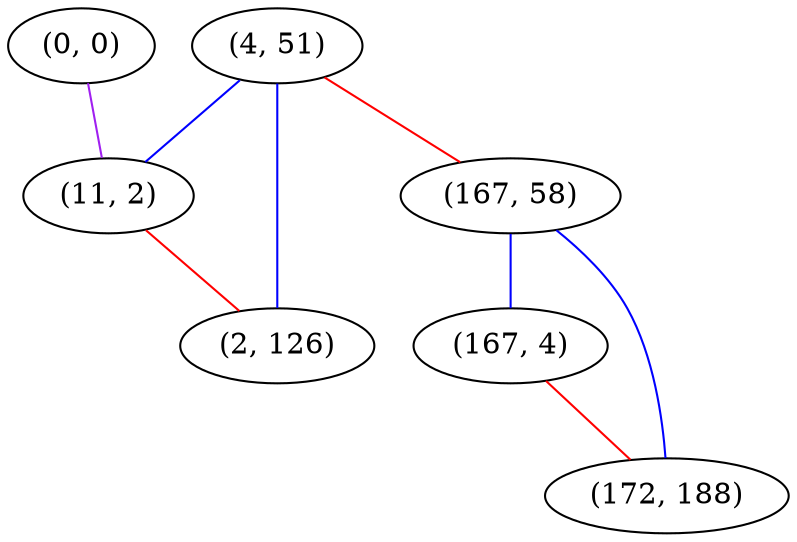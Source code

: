 graph "" {
"(0, 0)";
"(4, 51)";
"(167, 58)";
"(11, 2)";
"(2, 126)";
"(167, 4)";
"(172, 188)";
"(0, 0)" -- "(11, 2)"  [color=purple, key=0, weight=4];
"(4, 51)" -- "(11, 2)"  [color=blue, key=0, weight=3];
"(4, 51)" -- "(2, 126)"  [color=blue, key=0, weight=3];
"(4, 51)" -- "(167, 58)"  [color=red, key=0, weight=1];
"(167, 58)" -- "(167, 4)"  [color=blue, key=0, weight=3];
"(167, 58)" -- "(172, 188)"  [color=blue, key=0, weight=3];
"(11, 2)" -- "(2, 126)"  [color=red, key=0, weight=1];
"(167, 4)" -- "(172, 188)"  [color=red, key=0, weight=1];
}

